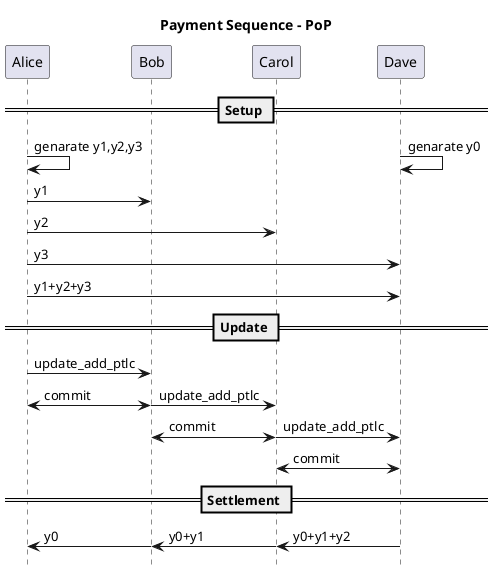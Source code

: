 @startuml
!pragma teoz true
title Payment Sequence - PoP
hide footbox
participant Alice
participant Bob
participant Carol
participant Dave

== Setup ==

Alice -> Alice: genarate y1,y2,y3
& Dave -> Dave: genarate y0

Alice -> Bob: y1
Alice -> Carol: y2
Alice -> Dave: y3

Alice -> Dave: y1+y2+y3

== Update ==

Alice -> Bob: update_add_ptlc

Alice <-> Bob: commit
& Bob -> Carol: update_add_ptlc

Bob <-> Carol: commit
& Carol -> Dave: update_add_ptlc

Carol <-> Dave: commit

== Settlement ==

Dave -> Carol: y0+y1+y2
& Carol -> Bob: y0+y1
& Bob -> Alice: y0

@enduml
